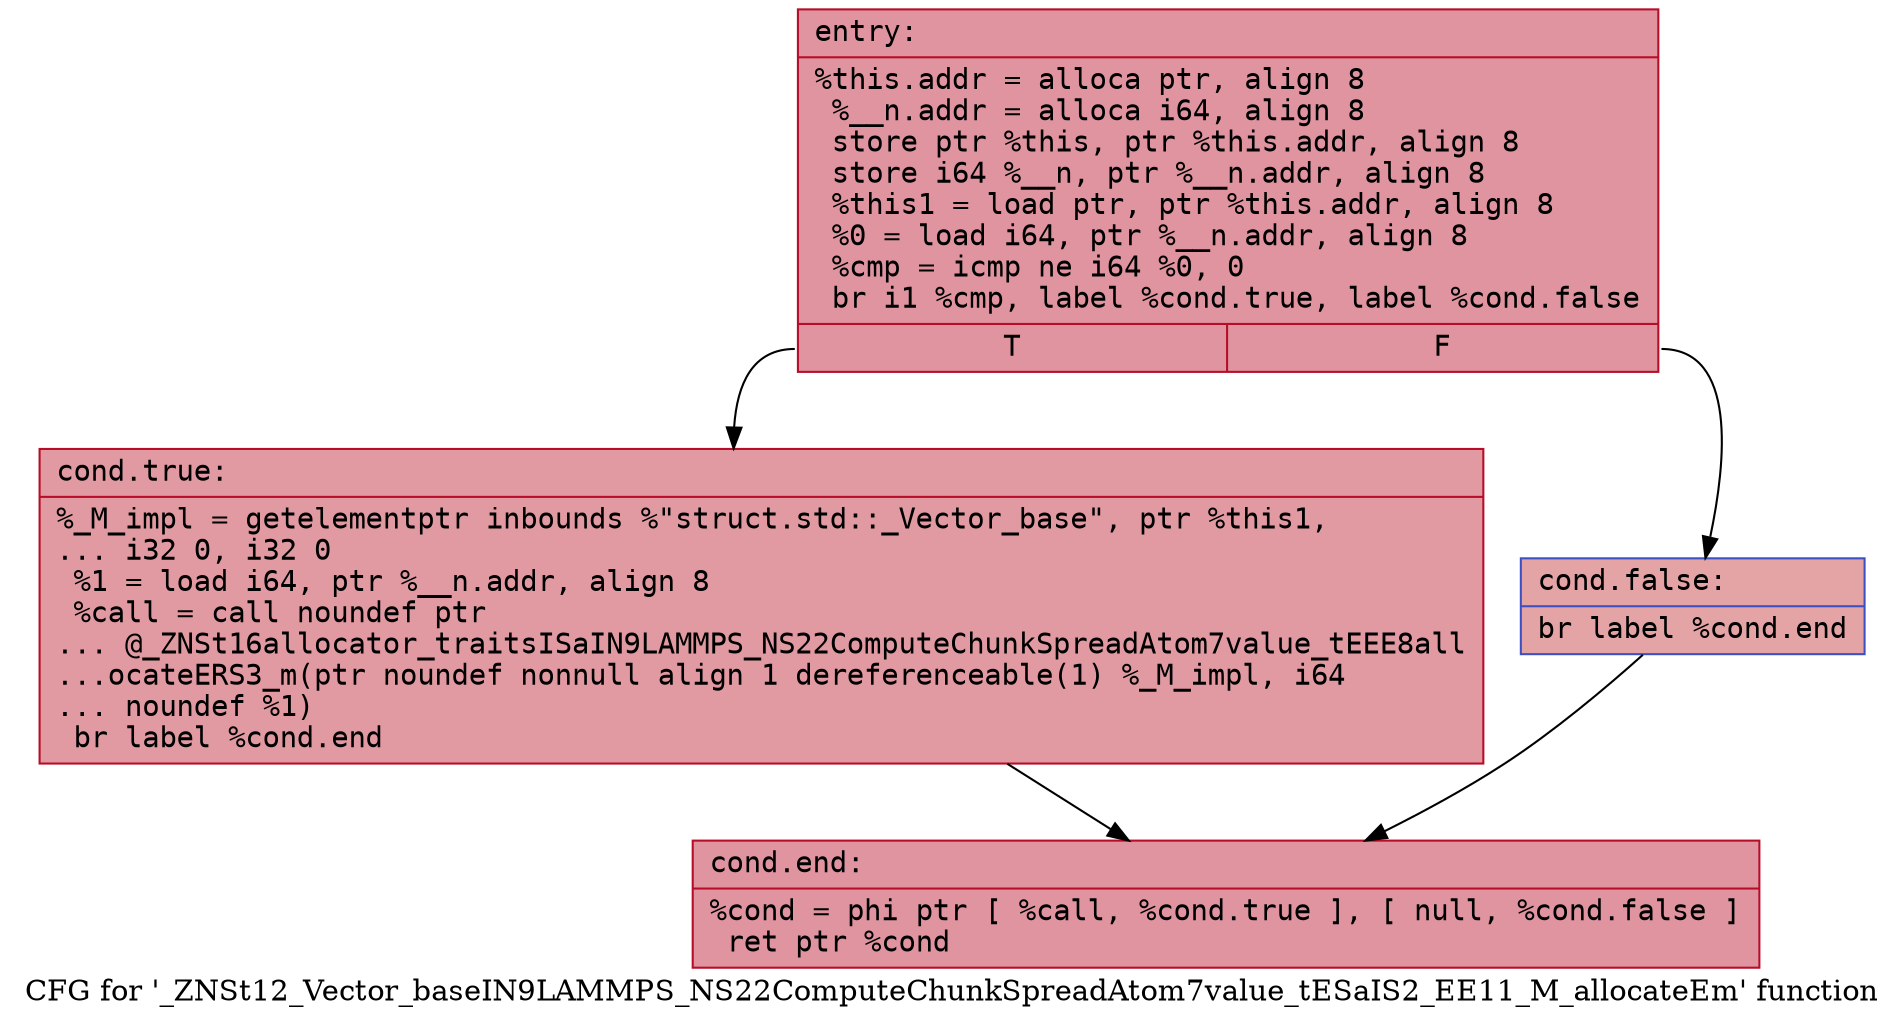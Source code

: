 digraph "CFG for '_ZNSt12_Vector_baseIN9LAMMPS_NS22ComputeChunkSpreadAtom7value_tESaIS2_EE11_M_allocateEm' function" {
	label="CFG for '_ZNSt12_Vector_baseIN9LAMMPS_NS22ComputeChunkSpreadAtom7value_tESaIS2_EE11_M_allocateEm' function";

	Node0x55a8964a6020 [shape=record,color="#b70d28ff", style=filled, fillcolor="#b70d2870" fontname="Courier",label="{entry:\l|  %this.addr = alloca ptr, align 8\l  %__n.addr = alloca i64, align 8\l  store ptr %this, ptr %this.addr, align 8\l  store i64 %__n, ptr %__n.addr, align 8\l  %this1 = load ptr, ptr %this.addr, align 8\l  %0 = load i64, ptr %__n.addr, align 8\l  %cmp = icmp ne i64 %0, 0\l  br i1 %cmp, label %cond.true, label %cond.false\l|{<s0>T|<s1>F}}"];
	Node0x55a8964a6020:s0 -> Node0x55a8964a63c0[tooltip="entry -> cond.true\nProbability 62.50%" ];
	Node0x55a8964a6020:s1 -> Node0x55a8964a6440[tooltip="entry -> cond.false\nProbability 37.50%" ];
	Node0x55a8964a63c0 [shape=record,color="#b70d28ff", style=filled, fillcolor="#bb1b2c70" fontname="Courier",label="{cond.true:\l|  %_M_impl = getelementptr inbounds %\"struct.std::_Vector_base\", ptr %this1,\l... i32 0, i32 0\l  %1 = load i64, ptr %__n.addr, align 8\l  %call = call noundef ptr\l... @_ZNSt16allocator_traitsISaIN9LAMMPS_NS22ComputeChunkSpreadAtom7value_tEEE8all\l...ocateERS3_m(ptr noundef nonnull align 1 dereferenceable(1) %_M_impl, i64\l... noundef %1)\l  br label %cond.end\l}"];
	Node0x55a8964a63c0 -> Node0x55a8964a6980[tooltip="cond.true -> cond.end\nProbability 100.00%" ];
	Node0x55a8964a6440 [shape=record,color="#3d50c3ff", style=filled, fillcolor="#c32e3170" fontname="Courier",label="{cond.false:\l|  br label %cond.end\l}"];
	Node0x55a8964a6440 -> Node0x55a8964a6980[tooltip="cond.false -> cond.end\nProbability 100.00%" ];
	Node0x55a8964a6980 [shape=record,color="#b70d28ff", style=filled, fillcolor="#b70d2870" fontname="Courier",label="{cond.end:\l|  %cond = phi ptr [ %call, %cond.true ], [ null, %cond.false ]\l  ret ptr %cond\l}"];
}
